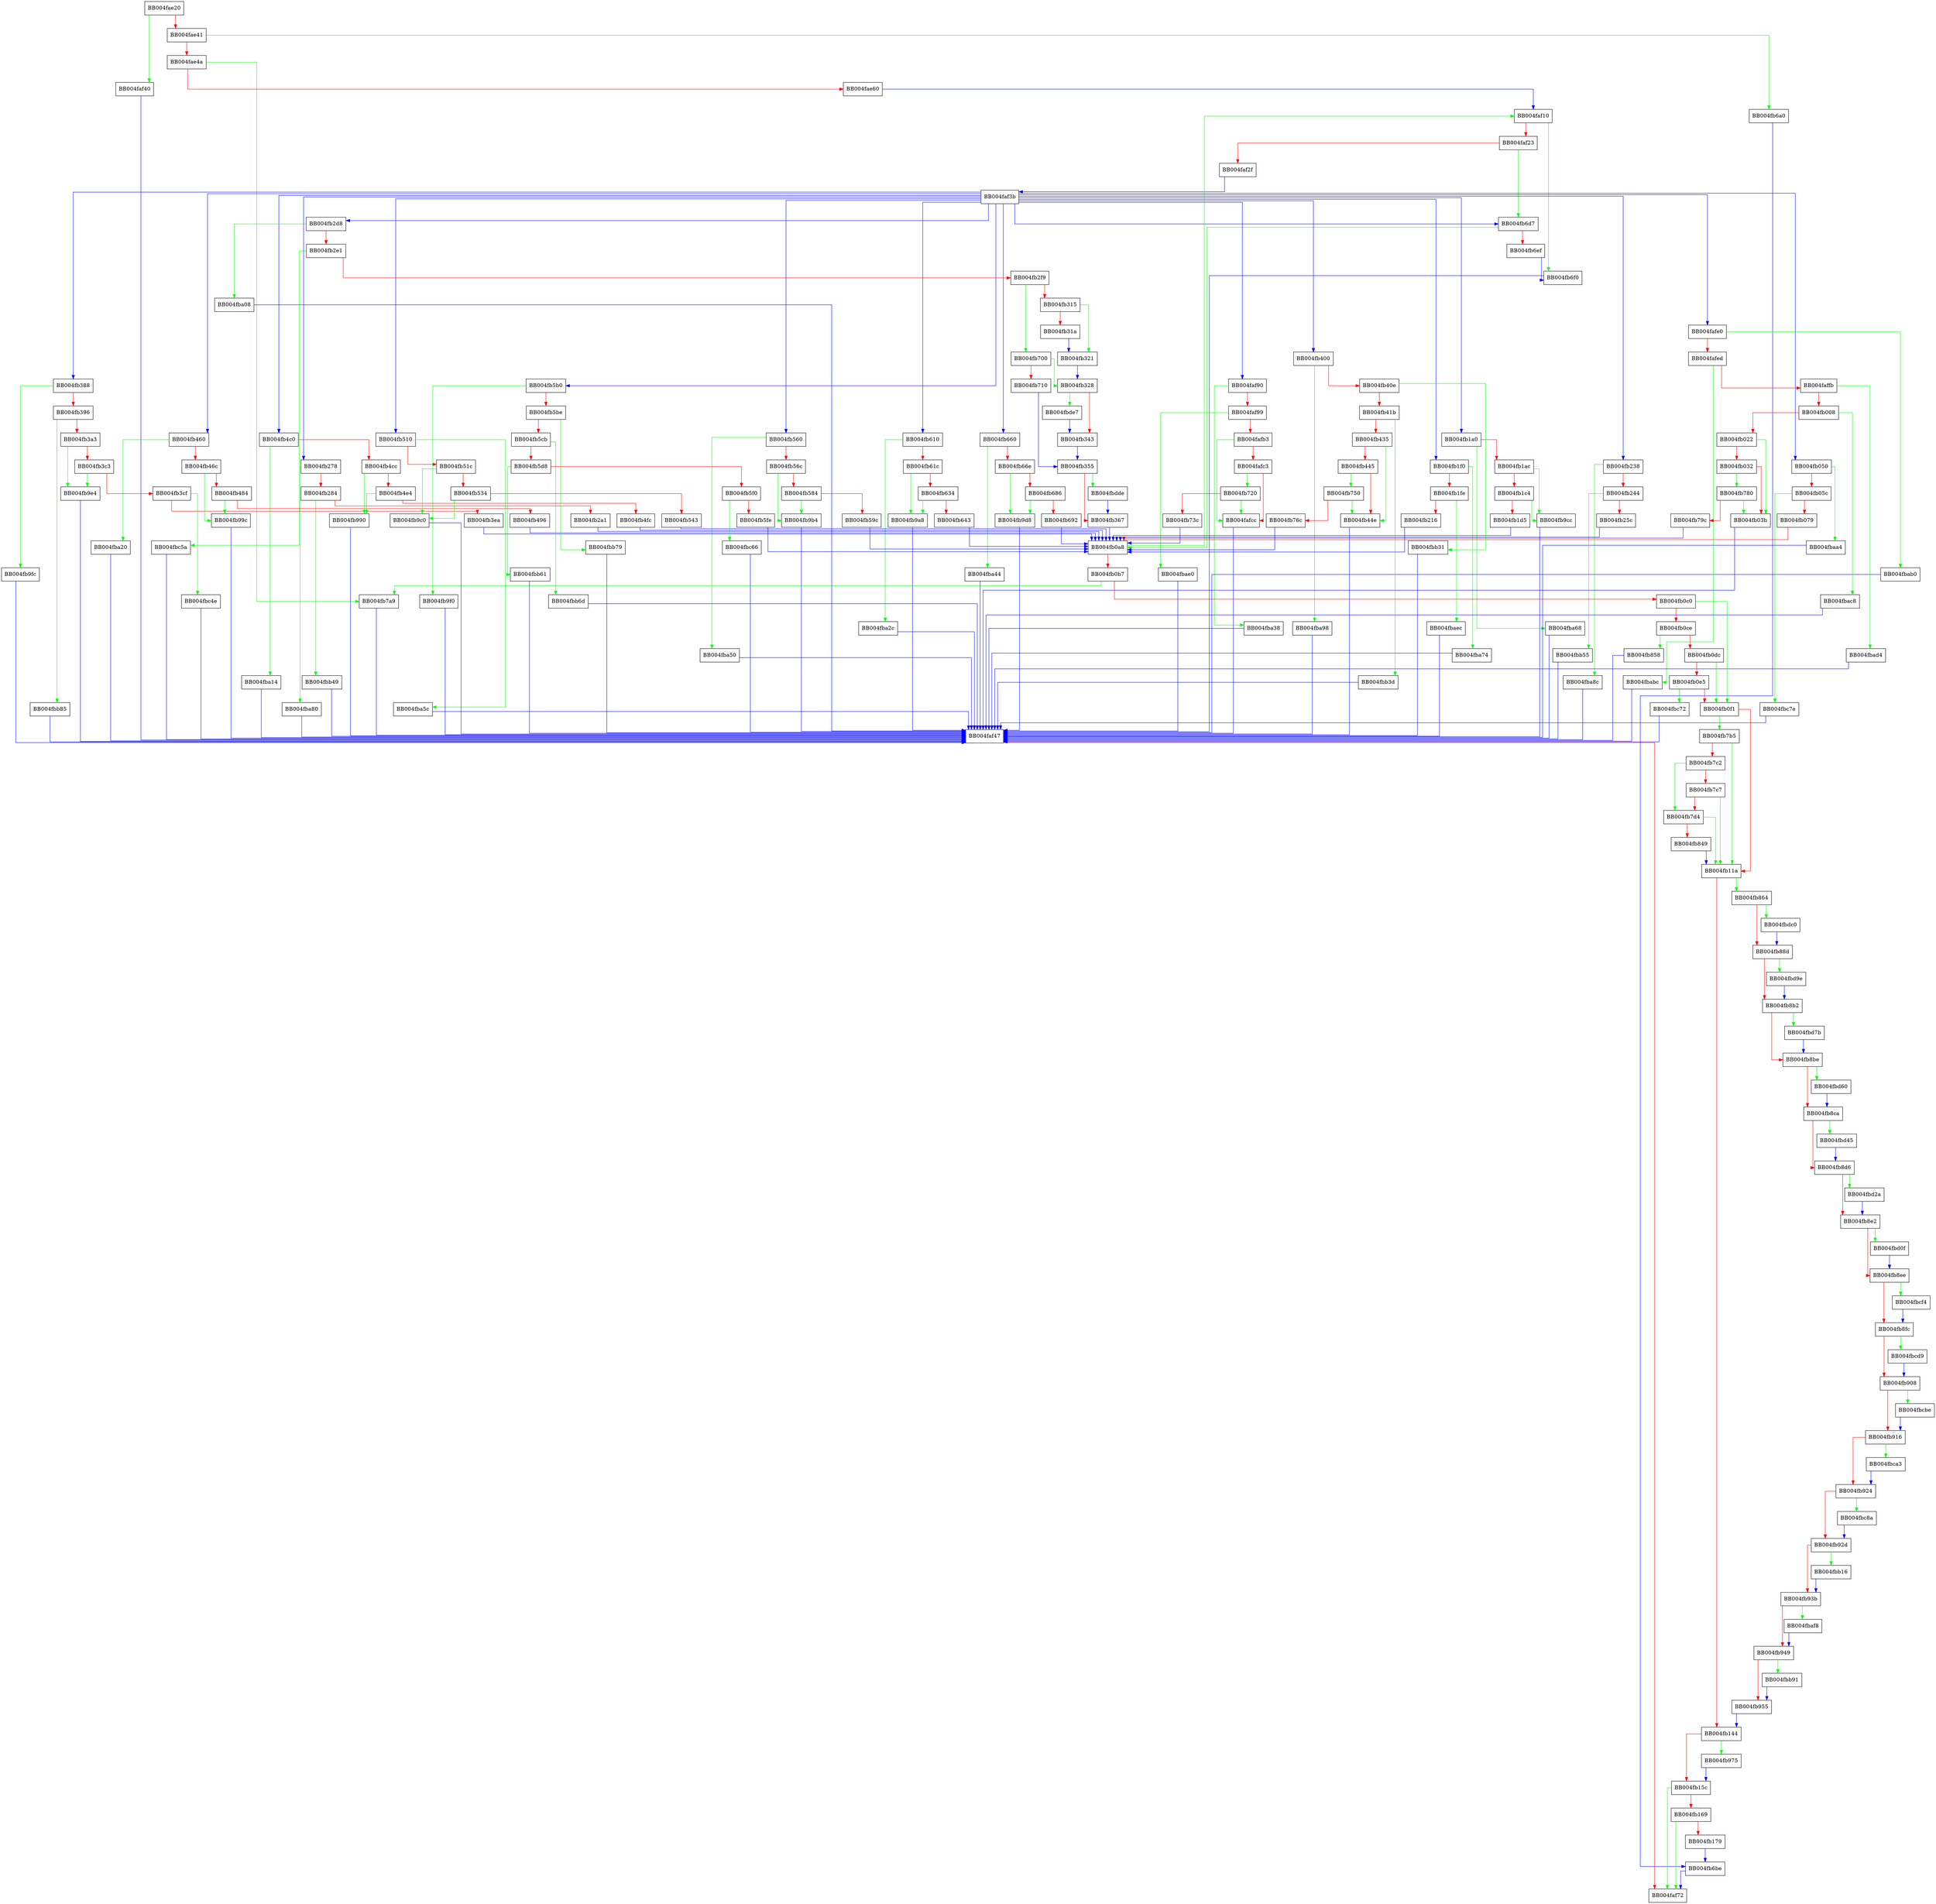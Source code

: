 digraph ch_on_transport_params {
  node [shape="box"];
  graph [splines=ortho];
  BB004fae20 -> BB004faf40 [color="green"];
  BB004fae20 -> BB004fae41 [color="red"];
  BB004fae41 -> BB004fb6a0 [color="green"];
  BB004fae41 -> BB004fae4a [color="red"];
  BB004fae4a -> BB004fb7a9 [color="green"];
  BB004fae4a -> BB004fae60 [color="red"];
  BB004fae60 -> BB004faf10 [color="blue"];
  BB004faf10 -> BB004fb6f0 [color="green"];
  BB004faf10 -> BB004faf23 [color="red"];
  BB004faf23 -> BB004fb6d7 [color="green"];
  BB004faf23 -> BB004faf2f [color="red"];
  BB004faf2f -> BB004faf3b [color="blue"];
  BB004faf3b -> BB004fb400 [color="blue"];
  BB004faf3b -> BB004fb2d8 [color="blue"];
  BB004faf3b -> BB004fb388 [color="blue"];
  BB004faf3b -> BB004fb1a0 [color="blue"];
  BB004faf3b -> BB004fb1f0 [color="blue"];
  BB004faf3b -> BB004fb238 [color="blue"];
  BB004faf3b -> BB004fb278 [color="blue"];
  BB004faf3b -> BB004fb050 [color="blue"];
  BB004faf3b -> BB004fb560 [color="blue"];
  BB004faf3b -> BB004fb4c0 [color="blue"];
  BB004faf3b -> BB004fb510 [color="blue"];
  BB004faf3b -> BB004fb460 [color="blue"];
  BB004faf3b -> BB004fb660 [color="blue"];
  BB004faf3b -> BB004fb5b0 [color="blue"];
  BB004faf3b -> BB004fb610 [color="blue"];
  BB004faf3b -> BB004faf90 [color="blue"];
  BB004faf3b -> BB004fafe0 [color="blue"];
  BB004faf3b -> BB004fb6d7 [color="blue"];
  BB004faf40 -> BB004faf47 [color="blue"];
  BB004faf47 -> BB004faf72 [color="red"];
  BB004faf90 -> BB004fba38 [color="green"];
  BB004faf90 -> BB004faf99 [color="red"];
  BB004faf99 -> BB004fbae0 [color="green"];
  BB004faf99 -> BB004fafb3 [color="red"];
  BB004fafb3 -> BB004fafcc [color="green"];
  BB004fafb3 -> BB004fafc3 [color="red"];
  BB004fafc3 -> BB004fb720 [color="green"];
  BB004fafc3 -> BB004fafcc [color="red"];
  BB004fafcc -> BB004faf47 [color="blue"];
  BB004fafe0 -> BB004fbab0 [color="green"];
  BB004fafe0 -> BB004fafed [color="red"];
  BB004fafed -> BB004fbabc [color="green"];
  BB004fafed -> BB004faffb [color="red"];
  BB004faffb -> BB004fbad4 [color="green"];
  BB004faffb -> BB004fb008 [color="red"];
  BB004fb008 -> BB004fbac8 [color="green"];
  BB004fb008 -> BB004fb022 [color="red"];
  BB004fb022 -> BB004fb03b [color="green"];
  BB004fb022 -> BB004fb032 [color="red"];
  BB004fb032 -> BB004fb780 [color="green"];
  BB004fb032 -> BB004fb03b [color="red"];
  BB004fb03b -> BB004faf47 [color="blue"];
  BB004fb050 -> BB004fbaa4 [color="green"];
  BB004fb050 -> BB004fb05c [color="red"];
  BB004fb05c -> BB004fbc7e [color="green"];
  BB004fb05c -> BB004fb079 [color="red"];
  BB004fb079 -> BB004fb0a8 [color="red"];
  BB004fb0a8 -> BB004faf10 [color="green"];
  BB004fb0a8 -> BB004fb0b7 [color="red"];
  BB004fb0b7 -> BB004fb7a9 [color="green"];
  BB004fb0b7 -> BB004fb0c0 [color="red"];
  BB004fb0c0 -> BB004fb0f1 [color="green"];
  BB004fb0c0 -> BB004fb0ce [color="red"];
  BB004fb0ce -> BB004fb858 [color="green"];
  BB004fb0ce -> BB004fb0dc [color="red"];
  BB004fb0dc -> BB004fb0f1 [color="green"];
  BB004fb0dc -> BB004fb0e5 [color="red"];
  BB004fb0e5 -> BB004fbc72 [color="green"];
  BB004fb0e5 -> BB004fb0f1 [color="red"];
  BB004fb0f1 -> BB004fb7b5 [color="green"];
  BB004fb0f1 -> BB004fb11a [color="red"];
  BB004fb11a -> BB004fb864 [color="green"];
  BB004fb11a -> BB004fb144 [color="red"];
  BB004fb144 -> BB004fb975 [color="green"];
  BB004fb144 -> BB004fb15c [color="red"];
  BB004fb15c -> BB004faf72 [color="green"];
  BB004fb15c -> BB004fb169 [color="red"];
  BB004fb169 -> BB004faf72 [color="green"];
  BB004fb169 -> BB004fb179 [color="red"];
  BB004fb179 -> BB004fb6be [color="blue"];
  BB004fb1a0 -> BB004fba68 [color="green"];
  BB004fb1a0 -> BB004fb1ac [color="red"];
  BB004fb1ac -> BB004fb9cc [color="green"];
  BB004fb1ac -> BB004fb1c4 [color="red"];
  BB004fb1c4 -> BB004fb9cc [color="green"];
  BB004fb1c4 -> BB004fb1d5 [color="red"];
  BB004fb1d5 -> BB004fb0a8 [color="blue"];
  BB004fb1f0 -> BB004fba74 [color="green"];
  BB004fb1f0 -> BB004fb1fe [color="red"];
  BB004fb1fe -> BB004fbaec [color="green"];
  BB004fb1fe -> BB004fb216 [color="red"];
  BB004fb216 -> BB004fb0a8 [color="blue"];
  BB004fb238 -> BB004fba8c [color="green"];
  BB004fb238 -> BB004fb244 [color="red"];
  BB004fb244 -> BB004fbb55 [color="green"];
  BB004fb244 -> BB004fb25c [color="red"];
  BB004fb25c -> BB004fb0a8 [color="blue"];
  BB004fb278 -> BB004fba80 [color="green"];
  BB004fb278 -> BB004fb284 [color="red"];
  BB004fb284 -> BB004fbb49 [color="green"];
  BB004fb284 -> BB004fb2a1 [color="red"];
  BB004fb2a1 -> BB004fb0a8 [color="blue"];
  BB004fb2d8 -> BB004fba08 [color="green"];
  BB004fb2d8 -> BB004fb2e1 [color="red"];
  BB004fb2e1 -> BB004fbc5a [color="green"];
  BB004fb2e1 -> BB004fb2f9 [color="red"];
  BB004fb2f9 -> BB004fb700 [color="green"];
  BB004fb2f9 -> BB004fb315 [color="red"];
  BB004fb315 -> BB004fb321 [color="green"];
  BB004fb315 -> BB004fb31a [color="red"];
  BB004fb31a -> BB004fb321 [color="blue"];
  BB004fb321 -> BB004fb328 [color="blue"];
  BB004fb328 -> BB004fbde7 [color="green"];
  BB004fb328 -> BB004fb343 [color="red"];
  BB004fb343 -> BB004fb355 [color="blue"];
  BB004fb355 -> BB004fbdde [color="green"];
  BB004fb355 -> BB004fb367 [color="red"];
  BB004fb367 -> BB004fb0a8 [color="blue"];
  BB004fb388 -> BB004fb9fc [color="green"];
  BB004fb388 -> BB004fb396 [color="red"];
  BB004fb396 -> BB004fbb85 [color="green"];
  BB004fb396 -> BB004fb3a3 [color="red"];
  BB004fb3a3 -> BB004fb9e4 [color="green"];
  BB004fb3a3 -> BB004fb3c3 [color="red"];
  BB004fb3c3 -> BB004fb9e4 [color="green"];
  BB004fb3c3 -> BB004fb3cf [color="red"];
  BB004fb3cf -> BB004fbc4e [color="green"];
  BB004fb3cf -> BB004fb3ea [color="red"];
  BB004fb3ea -> BB004fb0a8 [color="blue"];
  BB004fb400 -> BB004fba98 [color="green"];
  BB004fb400 -> BB004fb40e [color="red"];
  BB004fb40e -> BB004fbb31 [color="green"];
  BB004fb40e -> BB004fb41b [color="red"];
  BB004fb41b -> BB004fbb3d [color="green"];
  BB004fb41b -> BB004fb435 [color="red"];
  BB004fb435 -> BB004fb44e [color="green"];
  BB004fb435 -> BB004fb445 [color="red"];
  BB004fb445 -> BB004fb750 [color="green"];
  BB004fb445 -> BB004fb44e [color="red"];
  BB004fb44e -> BB004faf47 [color="blue"];
  BB004fb460 -> BB004fba20 [color="green"];
  BB004fb460 -> BB004fb46c [color="red"];
  BB004fb46c -> BB004fb99c [color="green"];
  BB004fb46c -> BB004fb484 [color="red"];
  BB004fb484 -> BB004fb99c [color="green"];
  BB004fb484 -> BB004fb496 [color="red"];
  BB004fb496 -> BB004fb0a8 [color="blue"];
  BB004fb4c0 -> BB004fba14 [color="green"];
  BB004fb4c0 -> BB004fb4cc [color="red"];
  BB004fb4cc -> BB004fb990 [color="green"];
  BB004fb4cc -> BB004fb4e4 [color="red"];
  BB004fb4e4 -> BB004fb990 [color="green"];
  BB004fb4e4 -> BB004fb4fc [color="red"];
  BB004fb4fc -> BB004fb0a8 [color="blue"];
  BB004fb510 -> BB004fba5c [color="green"];
  BB004fb510 -> BB004fb51c [color="red"];
  BB004fb51c -> BB004fb9c0 [color="green"];
  BB004fb51c -> BB004fb534 [color="red"];
  BB004fb534 -> BB004fb9c0 [color="green"];
  BB004fb534 -> BB004fb543 [color="red"];
  BB004fb543 -> BB004fb0a8 [color="blue"];
  BB004fb560 -> BB004fba50 [color="green"];
  BB004fb560 -> BB004fb56c [color="red"];
  BB004fb56c -> BB004fb9b4 [color="green"];
  BB004fb56c -> BB004fb584 [color="red"];
  BB004fb584 -> BB004fb9b4 [color="green"];
  BB004fb584 -> BB004fb59c [color="red"];
  BB004fb59c -> BB004fb0a8 [color="blue"];
  BB004fb5b0 -> BB004fb9f0 [color="green"];
  BB004fb5b0 -> BB004fb5be [color="red"];
  BB004fb5be -> BB004fbb79 [color="green"];
  BB004fb5be -> BB004fb5cb [color="red"];
  BB004fb5cb -> BB004fbb6d [color="green"];
  BB004fb5cb -> BB004fb5d8 [color="red"];
  BB004fb5d8 -> BB004fbb61 [color="green"];
  BB004fb5d8 -> BB004fb5f0 [color="red"];
  BB004fb5f0 -> BB004fbc66 [color="green"];
  BB004fb5f0 -> BB004fb5fe [color="red"];
  BB004fb5fe -> BB004fb0a8 [color="blue"];
  BB004fb610 -> BB004fba2c [color="green"];
  BB004fb610 -> BB004fb61c [color="red"];
  BB004fb61c -> BB004fb9a8 [color="green"];
  BB004fb61c -> BB004fb634 [color="red"];
  BB004fb634 -> BB004fb9a8 [color="green"];
  BB004fb634 -> BB004fb643 [color="red"];
  BB004fb643 -> BB004fb0a8 [color="blue"];
  BB004fb660 -> BB004fba44 [color="green"];
  BB004fb660 -> BB004fb66e [color="red"];
  BB004fb66e -> BB004fb9d8 [color="green"];
  BB004fb66e -> BB004fb686 [color="red"];
  BB004fb686 -> BB004fb9d8 [color="green"];
  BB004fb686 -> BB004fb692 [color="red"];
  BB004fb692 -> BB004fb0a8 [color="blue"];
  BB004fb6a0 -> BB004fb6be [color="blue"];
  BB004fb6be -> BB004faf72 [color="blue"];
  BB004fb6d7 -> BB004fb0a8 [color="green"];
  BB004fb6d7 -> BB004fb6ef [color="red"];
  BB004fb6ef -> BB004fb6f0 [color="blue"];
  BB004fb6f0 -> BB004faf47 [color="blue"];
  BB004fb700 -> BB004fb328 [color="green"];
  BB004fb700 -> BB004fb710 [color="red"];
  BB004fb710 -> BB004fb355 [color="blue"];
  BB004fb720 -> BB004fafcc [color="green"];
  BB004fb720 -> BB004fb73c [color="red"];
  BB004fb73c -> BB004fb0a8 [color="blue"];
  BB004fb750 -> BB004fb44e [color="green"];
  BB004fb750 -> BB004fb76c [color="red"];
  BB004fb76c -> BB004fb0a8 [color="blue"];
  BB004fb780 -> BB004fb03b [color="green"];
  BB004fb780 -> BB004fb79c [color="red"];
  BB004fb79c -> BB004fb0a8 [color="blue"];
  BB004fb7a9 -> BB004faf47 [color="blue"];
  BB004fb7b5 -> BB004fb11a [color="green"];
  BB004fb7b5 -> BB004fb7c2 [color="red"];
  BB004fb7c2 -> BB004fb7d4 [color="green"];
  BB004fb7c2 -> BB004fb7c7 [color="red"];
  BB004fb7c7 -> BB004fb11a [color="green"];
  BB004fb7c7 -> BB004fb7d4 [color="red"];
  BB004fb7d4 -> BB004fb11a [color="green"];
  BB004fb7d4 -> BB004fb849 [color="red"];
  BB004fb849 -> BB004fb11a [color="blue"];
  BB004fb858 -> BB004faf47 [color="blue"];
  BB004fb864 -> BB004fbdc0 [color="green"];
  BB004fb864 -> BB004fb88d [color="red"];
  BB004fb88d -> BB004fbd9e [color="green"];
  BB004fb88d -> BB004fb8b2 [color="red"];
  BB004fb8b2 -> BB004fbd7b [color="green"];
  BB004fb8b2 -> BB004fb8be [color="red"];
  BB004fb8be -> BB004fbd60 [color="green"];
  BB004fb8be -> BB004fb8ca [color="red"];
  BB004fb8ca -> BB004fbd45 [color="green"];
  BB004fb8ca -> BB004fb8d6 [color="red"];
  BB004fb8d6 -> BB004fbd2a [color="green"];
  BB004fb8d6 -> BB004fb8e2 [color="red"];
  BB004fb8e2 -> BB004fbd0f [color="green"];
  BB004fb8e2 -> BB004fb8ee [color="red"];
  BB004fb8ee -> BB004fbcf4 [color="green"];
  BB004fb8ee -> BB004fb8fc [color="red"];
  BB004fb8fc -> BB004fbcd9 [color="green"];
  BB004fb8fc -> BB004fb908 [color="red"];
  BB004fb908 -> BB004fbcbe [color="green"];
  BB004fb908 -> BB004fb916 [color="red"];
  BB004fb916 -> BB004fbca3 [color="green"];
  BB004fb916 -> BB004fb924 [color="red"];
  BB004fb924 -> BB004fbc8a [color="green"];
  BB004fb924 -> BB004fb92d [color="red"];
  BB004fb92d -> BB004fbb16 [color="green"];
  BB004fb92d -> BB004fb93b [color="red"];
  BB004fb93b -> BB004fbaf8 [color="green"];
  BB004fb93b -> BB004fb949 [color="red"];
  BB004fb949 -> BB004fbb91 [color="green"];
  BB004fb949 -> BB004fb955 [color="red"];
  BB004fb955 -> BB004fb144 [color="blue"];
  BB004fb975 -> BB004fb15c [color="blue"];
  BB004fb990 -> BB004faf47 [color="blue"];
  BB004fb99c -> BB004faf47 [color="blue"];
  BB004fb9a8 -> BB004faf47 [color="blue"];
  BB004fb9b4 -> BB004faf47 [color="blue"];
  BB004fb9c0 -> BB004faf47 [color="blue"];
  BB004fb9cc -> BB004faf47 [color="blue"];
  BB004fb9d8 -> BB004faf47 [color="blue"];
  BB004fb9e4 -> BB004faf47 [color="blue"];
  BB004fb9f0 -> BB004faf47 [color="blue"];
  BB004fb9fc -> BB004faf47 [color="blue"];
  BB004fba08 -> BB004faf47 [color="blue"];
  BB004fba14 -> BB004faf47 [color="blue"];
  BB004fba20 -> BB004faf47 [color="blue"];
  BB004fba2c -> BB004faf47 [color="blue"];
  BB004fba38 -> BB004faf47 [color="blue"];
  BB004fba44 -> BB004faf47 [color="blue"];
  BB004fba50 -> BB004faf47 [color="blue"];
  BB004fba5c -> BB004faf47 [color="blue"];
  BB004fba68 -> BB004faf47 [color="blue"];
  BB004fba74 -> BB004faf47 [color="blue"];
  BB004fba80 -> BB004faf47 [color="blue"];
  BB004fba8c -> BB004faf47 [color="blue"];
  BB004fba98 -> BB004faf47 [color="blue"];
  BB004fbaa4 -> BB004faf47 [color="blue"];
  BB004fbab0 -> BB004faf47 [color="blue"];
  BB004fbabc -> BB004faf47 [color="blue"];
  BB004fbac8 -> BB004faf47 [color="blue"];
  BB004fbad4 -> BB004faf47 [color="blue"];
  BB004fbae0 -> BB004faf47 [color="blue"];
  BB004fbaec -> BB004faf47 [color="blue"];
  BB004fbaf8 -> BB004fb949 [color="blue"];
  BB004fbb16 -> BB004fb93b [color="blue"];
  BB004fbb31 -> BB004faf47 [color="blue"];
  BB004fbb3d -> BB004faf47 [color="blue"];
  BB004fbb49 -> BB004faf47 [color="blue"];
  BB004fbb55 -> BB004faf47 [color="blue"];
  BB004fbb61 -> BB004faf47 [color="blue"];
  BB004fbb6d -> BB004faf47 [color="blue"];
  BB004fbb79 -> BB004faf47 [color="blue"];
  BB004fbb85 -> BB004faf47 [color="blue"];
  BB004fbb91 -> BB004fb955 [color="blue"];
  BB004fbc4e -> BB004faf47 [color="blue"];
  BB004fbc5a -> BB004faf47 [color="blue"];
  BB004fbc66 -> BB004faf47 [color="blue"];
  BB004fbc72 -> BB004faf47 [color="blue"];
  BB004fbc7e -> BB004faf47 [color="blue"];
  BB004fbc8a -> BB004fb92d [color="blue"];
  BB004fbca3 -> BB004fb924 [color="blue"];
  BB004fbcbe -> BB004fb916 [color="blue"];
  BB004fbcd9 -> BB004fb908 [color="blue"];
  BB004fbcf4 -> BB004fb8fc [color="blue"];
  BB004fbd0f -> BB004fb8ee [color="blue"];
  BB004fbd2a -> BB004fb8e2 [color="blue"];
  BB004fbd45 -> BB004fb8d6 [color="blue"];
  BB004fbd60 -> BB004fb8ca [color="blue"];
  BB004fbd7b -> BB004fb8be [color="blue"];
  BB004fbd9e -> BB004fb8b2 [color="blue"];
  BB004fbdc0 -> BB004fb88d [color="blue"];
  BB004fbdde -> BB004fb367 [color="blue"];
  BB004fbde7 -> BB004fb343 [color="blue"];
}